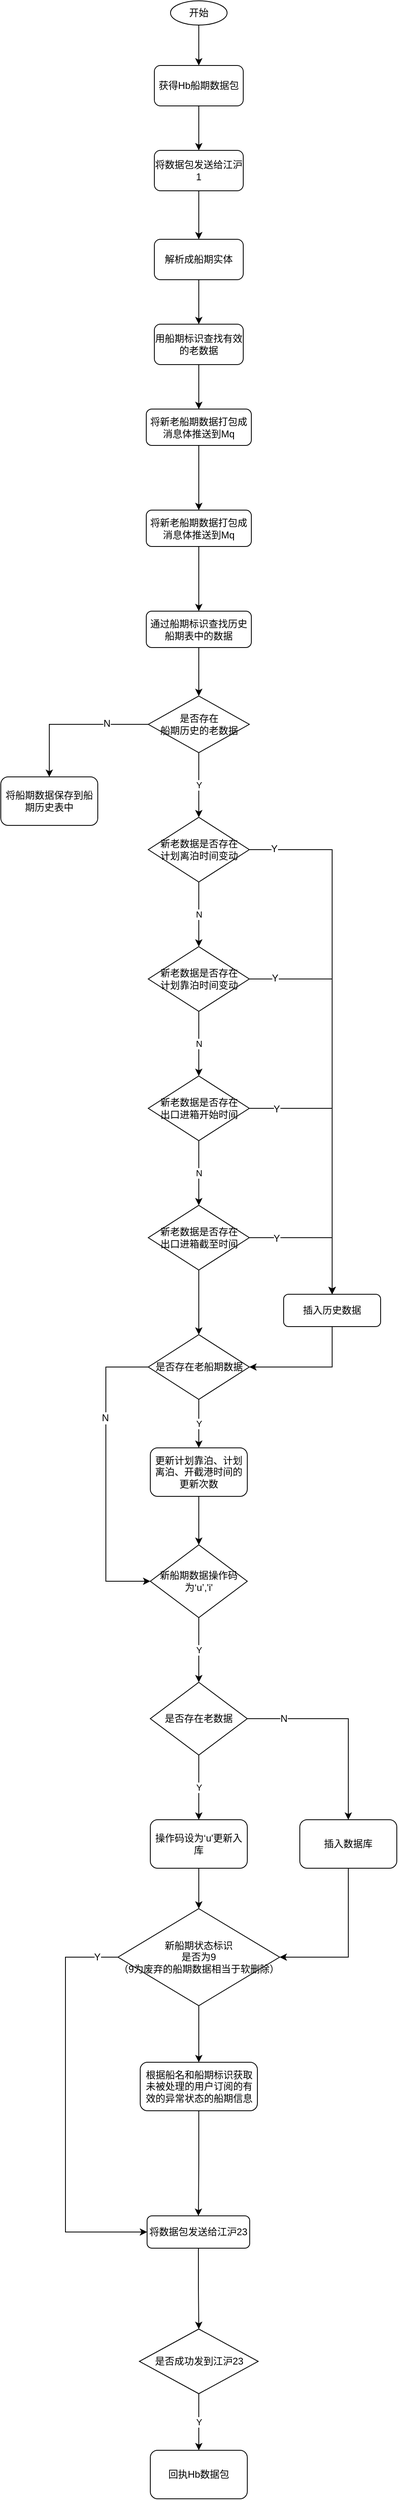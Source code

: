 <mxfile pages="1" version="11.2.5" type="github"><diagram id="e8q9r3ABHQh0W0--dDrH" name="第 1 页"><mxGraphModel dx="1422" dy="764" grid="1" gridSize="10" guides="1" tooltips="1" connect="1" arrows="1" fold="1" page="1" pageScale="1" pageWidth="827" pageHeight="1169" math="0" shadow="0"><root><mxCell id="0"/><mxCell id="1" parent="0"/><mxCell id="H57U6Lx1YcVuHgsJ3xNW-3" style="edgeStyle=orthogonalEdgeStyle;rounded=0;orthogonalLoop=1;jettySize=auto;html=1;exitX=0.5;exitY=1;exitDx=0;exitDy=0;entryX=0.5;entryY=0;entryDx=0;entryDy=0;" parent="1" source="H57U6Lx1YcVuHgsJ3xNW-1" target="H57U6Lx1YcVuHgsJ3xNW-2" edge="1"><mxGeometry relative="1" as="geometry"/></mxCell><mxCell id="H57U6Lx1YcVuHgsJ3xNW-1" value="开始" style="ellipse;whiteSpace=wrap;html=1;" parent="1" vertex="1"><mxGeometry x="400" y="20" width="70" height="30" as="geometry"/></mxCell><mxCell id="H57U6Lx1YcVuHgsJ3xNW-9" value="" style="edgeStyle=orthogonalEdgeStyle;rounded=0;orthogonalLoop=1;jettySize=auto;html=1;" parent="1" source="H57U6Lx1YcVuHgsJ3xNW-2" target="H57U6Lx1YcVuHgsJ3xNW-8" edge="1"><mxGeometry relative="1" as="geometry"/></mxCell><mxCell id="H57U6Lx1YcVuHgsJ3xNW-2" value="获得Hb船期数据包" style="rounded=1;whiteSpace=wrap;html=1;" parent="1" vertex="1"><mxGeometry x="380" y="100" width="110" height="50" as="geometry"/></mxCell><mxCell id="H57U6Lx1YcVuHgsJ3xNW-10" style="edgeStyle=orthogonalEdgeStyle;rounded=0;orthogonalLoop=1;jettySize=auto;html=1;exitX=0.5;exitY=1;exitDx=0;exitDy=0;" parent="1" source="H57U6Lx1YcVuHgsJ3xNW-8" target="H57U6Lx1YcVuHgsJ3xNW-4" edge="1"><mxGeometry relative="1" as="geometry"/></mxCell><mxCell id="H57U6Lx1YcVuHgsJ3xNW-8" value="将数据包发送给江沪1" style="rounded=1;whiteSpace=wrap;html=1;" parent="1" vertex="1"><mxGeometry x="380" y="205" width="110" height="50" as="geometry"/></mxCell><mxCell id="H57U6Lx1YcVuHgsJ3xNW-7" value="" style="edgeStyle=orthogonalEdgeStyle;rounded=0;orthogonalLoop=1;jettySize=auto;html=1;" parent="1" source="H57U6Lx1YcVuHgsJ3xNW-4" target="H57U6Lx1YcVuHgsJ3xNW-6" edge="1"><mxGeometry relative="1" as="geometry"/></mxCell><mxCell id="H57U6Lx1YcVuHgsJ3xNW-4" value="解析成船期实体" style="rounded=1;whiteSpace=wrap;html=1;" parent="1" vertex="1"><mxGeometry x="380" y="315" width="110" height="50" as="geometry"/></mxCell><mxCell id="NDcWCFhUElZA9PX_1Mek-2" value="" style="edgeStyle=orthogonalEdgeStyle;rounded=0;orthogonalLoop=1;jettySize=auto;html=1;" parent="1" source="H57U6Lx1YcVuHgsJ3xNW-6" target="NDcWCFhUElZA9PX_1Mek-1" edge="1"><mxGeometry relative="1" as="geometry"/></mxCell><mxCell id="H57U6Lx1YcVuHgsJ3xNW-6" value="用船期标识查找有效的老数据" style="rounded=1;whiteSpace=wrap;html=1;" parent="1" vertex="1"><mxGeometry x="380" y="420" width="110" height="50" as="geometry"/></mxCell><mxCell id="NDcWCFhUElZA9PX_1Mek-4" value="" style="edgeStyle=orthogonalEdgeStyle;rounded=0;orthogonalLoop=1;jettySize=auto;html=1;" parent="1" source="NDcWCFhUElZA9PX_1Mek-1" target="NDcWCFhUElZA9PX_1Mek-3" edge="1"><mxGeometry relative="1" as="geometry"/></mxCell><mxCell id="NDcWCFhUElZA9PX_1Mek-1" value="将新老船期数据打包成消息体推送到Mq" style="rounded=1;whiteSpace=wrap;html=1;" parent="1" vertex="1"><mxGeometry x="370" y="525" width="130" height="45" as="geometry"/></mxCell><mxCell id="NDcWCFhUElZA9PX_1Mek-6" value="" style="edgeStyle=orthogonalEdgeStyle;rounded=0;orthogonalLoop=1;jettySize=auto;html=1;" parent="1" source="NDcWCFhUElZA9PX_1Mek-3" target="NDcWCFhUElZA9PX_1Mek-5" edge="1"><mxGeometry relative="1" as="geometry"/></mxCell><mxCell id="NDcWCFhUElZA9PX_1Mek-3" value="将新老船期数据打包成消息体推送到Mq" style="rounded=1;whiteSpace=wrap;html=1;" parent="1" vertex="1"><mxGeometry x="370" y="650" width="130" height="45" as="geometry"/></mxCell><mxCell id="NDcWCFhUElZA9PX_1Mek-8" style="edgeStyle=orthogonalEdgeStyle;rounded=0;orthogonalLoop=1;jettySize=auto;html=1;exitX=0.5;exitY=1;exitDx=0;exitDy=0;entryX=0.5;entryY=0;entryDx=0;entryDy=0;" parent="1" source="NDcWCFhUElZA9PX_1Mek-5" target="NDcWCFhUElZA9PX_1Mek-7" edge="1"><mxGeometry relative="1" as="geometry"/></mxCell><mxCell id="NDcWCFhUElZA9PX_1Mek-5" value="通过船期标识查找历史船期表中的数据" style="rounded=1;whiteSpace=wrap;html=1;" parent="1" vertex="1"><mxGeometry x="370" y="775" width="130" height="45" as="geometry"/></mxCell><mxCell id="NDcWCFhUElZA9PX_1Mek-10" style="edgeStyle=orthogonalEdgeStyle;rounded=0;orthogonalLoop=1;jettySize=auto;html=1;exitX=0;exitY=0.5;exitDx=0;exitDy=0;entryX=0.5;entryY=0;entryDx=0;entryDy=0;" parent="1" source="NDcWCFhUElZA9PX_1Mek-7" target="NDcWCFhUElZA9PX_1Mek-9" edge="1"><mxGeometry relative="1" as="geometry"/></mxCell><mxCell id="NDcWCFhUElZA9PX_1Mek-11" value="N" style="text;html=1;resizable=0;points=[];align=center;verticalAlign=middle;labelBackgroundColor=#ffffff;" parent="NDcWCFhUElZA9PX_1Mek-10" vertex="1" connectable="0"><mxGeometry x="-0.447" y="-1" relative="1" as="geometry"><mxPoint as="offset"/></mxGeometry></mxCell><mxCell id="NDcWCFhUElZA9PX_1Mek-16" value="Y" style="edgeStyle=orthogonalEdgeStyle;rounded=0;orthogonalLoop=1;jettySize=auto;html=1;" parent="1" source="NDcWCFhUElZA9PX_1Mek-7" target="NDcWCFhUElZA9PX_1Mek-15" edge="1"><mxGeometry relative="1" as="geometry"/></mxCell><mxCell id="NDcWCFhUElZA9PX_1Mek-7" value="是否存在&lt;br&gt;船期历史的老数据" style="rhombus;whiteSpace=wrap;html=1;" parent="1" vertex="1"><mxGeometry x="372.5" y="880" width="125" height="70" as="geometry"/></mxCell><mxCell id="NDcWCFhUElZA9PX_1Mek-18" value="N" style="edgeStyle=orthogonalEdgeStyle;rounded=0;orthogonalLoop=1;jettySize=auto;html=1;" parent="1" source="NDcWCFhUElZA9PX_1Mek-15" target="NDcWCFhUElZA9PX_1Mek-17" edge="1"><mxGeometry relative="1" as="geometry"/></mxCell><mxCell id="NDcWCFhUElZA9PX_1Mek-28" style="edgeStyle=orthogonalEdgeStyle;rounded=0;orthogonalLoop=1;jettySize=auto;html=1;exitX=1;exitY=0.5;exitDx=0;exitDy=0;" parent="1" source="NDcWCFhUElZA9PX_1Mek-15" target="NDcWCFhUElZA9PX_1Mek-23" edge="1"><mxGeometry relative="1" as="geometry"/></mxCell><mxCell id="NDcWCFhUElZA9PX_1Mek-29" value="Y" style="text;html=1;resizable=0;points=[];align=center;verticalAlign=middle;labelBackgroundColor=#ffffff;" parent="NDcWCFhUElZA9PX_1Mek-28" vertex="1" connectable="0"><mxGeometry x="-0.908" y="1" relative="1" as="geometry"><mxPoint as="offset"/></mxGeometry></mxCell><mxCell id="NDcWCFhUElZA9PX_1Mek-15" value="新老数据是否存在&lt;br&gt;计划离泊时间变动" style="rhombus;whiteSpace=wrap;html=1;" parent="1" vertex="1"><mxGeometry x="372.5" y="1030" width="125" height="80" as="geometry"/></mxCell><mxCell id="NDcWCFhUElZA9PX_1Mek-20" value="N" style="edgeStyle=orthogonalEdgeStyle;rounded=0;orthogonalLoop=1;jettySize=auto;html=1;" parent="1" source="NDcWCFhUElZA9PX_1Mek-17" target="NDcWCFhUElZA9PX_1Mek-19" edge="1"><mxGeometry relative="1" as="geometry"/></mxCell><mxCell id="NDcWCFhUElZA9PX_1Mek-27" style="edgeStyle=orthogonalEdgeStyle;rounded=0;orthogonalLoop=1;jettySize=auto;html=1;exitX=1;exitY=0.5;exitDx=0;exitDy=0;" parent="1" source="NDcWCFhUElZA9PX_1Mek-17" target="NDcWCFhUElZA9PX_1Mek-23" edge="1"><mxGeometry relative="1" as="geometry"/></mxCell><mxCell id="NDcWCFhUElZA9PX_1Mek-30" value="Y" style="text;html=1;resizable=0;points=[];align=center;verticalAlign=middle;labelBackgroundColor=#ffffff;" parent="NDcWCFhUElZA9PX_1Mek-27" vertex="1" connectable="0"><mxGeometry x="-0.874" y="1" relative="1" as="geometry"><mxPoint as="offset"/></mxGeometry></mxCell><mxCell id="NDcWCFhUElZA9PX_1Mek-17" value="新老数据是否存在&lt;br&gt;计划靠泊时间变动" style="rhombus;whiteSpace=wrap;html=1;" parent="1" vertex="1"><mxGeometry x="372.5" y="1190" width="125" height="80" as="geometry"/></mxCell><mxCell id="NDcWCFhUElZA9PX_1Mek-22" value="N" style="edgeStyle=orthogonalEdgeStyle;rounded=0;orthogonalLoop=1;jettySize=auto;html=1;" parent="1" source="NDcWCFhUElZA9PX_1Mek-19" target="NDcWCFhUElZA9PX_1Mek-21" edge="1"><mxGeometry relative="1" as="geometry"/></mxCell><mxCell id="NDcWCFhUElZA9PX_1Mek-26" style="edgeStyle=orthogonalEdgeStyle;rounded=0;orthogonalLoop=1;jettySize=auto;html=1;exitX=1;exitY=0.5;exitDx=0;exitDy=0;" parent="1" source="NDcWCFhUElZA9PX_1Mek-19" target="NDcWCFhUElZA9PX_1Mek-23" edge="1"><mxGeometry relative="1" as="geometry"/></mxCell><mxCell id="NDcWCFhUElZA9PX_1Mek-31" value="Y" style="text;html=1;resizable=0;points=[];align=center;verticalAlign=middle;labelBackgroundColor=#ffffff;" parent="NDcWCFhUElZA9PX_1Mek-26" vertex="1" connectable="0"><mxGeometry x="-0.801" y="-1" relative="1" as="geometry"><mxPoint as="offset"/></mxGeometry></mxCell><mxCell id="NDcWCFhUElZA9PX_1Mek-19" value="新老数据是否存在&lt;br&gt;出口进箱开始时间" style="rhombus;whiteSpace=wrap;html=1;" parent="1" vertex="1"><mxGeometry x="372.5" y="1350" width="125" height="80" as="geometry"/></mxCell><mxCell id="NDcWCFhUElZA9PX_1Mek-24" style="edgeStyle=orthogonalEdgeStyle;rounded=0;orthogonalLoop=1;jettySize=auto;html=1;exitX=1;exitY=0.5;exitDx=0;exitDy=0;entryX=0.5;entryY=0;entryDx=0;entryDy=0;" parent="1" source="NDcWCFhUElZA9PX_1Mek-21" target="NDcWCFhUElZA9PX_1Mek-23" edge="1"><mxGeometry relative="1" as="geometry"/></mxCell><mxCell id="NDcWCFhUElZA9PX_1Mek-25" value="Y" style="text;html=1;resizable=0;points=[];align=center;verticalAlign=middle;labelBackgroundColor=#ffffff;" parent="NDcWCFhUElZA9PX_1Mek-24" vertex="1" connectable="0"><mxGeometry x="-0.616" y="-1" relative="1" as="geometry"><mxPoint as="offset"/></mxGeometry></mxCell><mxCell id="NDcWCFhUElZA9PX_1Mek-33" value="" style="edgeStyle=orthogonalEdgeStyle;rounded=0;orthogonalLoop=1;jettySize=auto;html=1;" parent="1" source="NDcWCFhUElZA9PX_1Mek-21" target="NDcWCFhUElZA9PX_1Mek-32" edge="1"><mxGeometry relative="1" as="geometry"/></mxCell><mxCell id="NDcWCFhUElZA9PX_1Mek-21" value="新老数据是否存在&lt;br&gt;出口进箱截至时间" style="rhombus;whiteSpace=wrap;html=1;" parent="1" vertex="1"><mxGeometry x="372.5" y="1510" width="125" height="80" as="geometry"/></mxCell><mxCell id="NDcWCFhUElZA9PX_1Mek-36" value="Y" style="edgeStyle=orthogonalEdgeStyle;rounded=0;orthogonalLoop=1;jettySize=auto;html=1;exitX=0.5;exitY=1;exitDx=0;exitDy=0;entryX=0.5;entryY=0;entryDx=0;entryDy=0;" parent="1" source="NDcWCFhUElZA9PX_1Mek-32" target="NDcWCFhUElZA9PX_1Mek-35" edge="1"><mxGeometry relative="1" as="geometry"/></mxCell><mxCell id="NDcWCFhUElZA9PX_1Mek-39" style="edgeStyle=orthogonalEdgeStyle;rounded=0;orthogonalLoop=1;jettySize=auto;html=1;exitX=0;exitY=0.5;exitDx=0;exitDy=0;entryX=0;entryY=0.5;entryDx=0;entryDy=0;" parent="1" source="NDcWCFhUElZA9PX_1Mek-32" target="NDcWCFhUElZA9PX_1Mek-37" edge="1"><mxGeometry relative="1" as="geometry"><Array as="points"><mxPoint x="320" y="1710"/><mxPoint x="320" y="1975"/></Array></mxGeometry></mxCell><mxCell id="NDcWCFhUElZA9PX_1Mek-40" value="N" style="text;html=1;resizable=0;points=[];align=center;verticalAlign=middle;labelBackgroundColor=#ffffff;" parent="NDcWCFhUElZA9PX_1Mek-39" vertex="1" connectable="0"><mxGeometry x="-0.383" y="-1" relative="1" as="geometry"><mxPoint as="offset"/></mxGeometry></mxCell><mxCell id="NDcWCFhUElZA9PX_1Mek-32" value="是否存在老船期数据" style="rhombus;whiteSpace=wrap;html=1;" parent="1" vertex="1"><mxGeometry x="372.5" y="1670" width="125" height="80" as="geometry"/></mxCell><mxCell id="NDcWCFhUElZA9PX_1Mek-9" value="将船期数据保存到船期历史表中" style="rounded=1;whiteSpace=wrap;html=1;" parent="1" vertex="1"><mxGeometry x="190" y="980" width="120" height="60" as="geometry"/></mxCell><mxCell id="NDcWCFhUElZA9PX_1Mek-34" style="edgeStyle=orthogonalEdgeStyle;rounded=0;orthogonalLoop=1;jettySize=auto;html=1;exitX=0.5;exitY=1;exitDx=0;exitDy=0;entryX=1;entryY=0.5;entryDx=0;entryDy=0;" parent="1" source="NDcWCFhUElZA9PX_1Mek-23" target="NDcWCFhUElZA9PX_1Mek-32" edge="1"><mxGeometry relative="1" as="geometry"/></mxCell><mxCell id="NDcWCFhUElZA9PX_1Mek-23" value="插入历史数据" style="rounded=1;whiteSpace=wrap;html=1;" parent="1" vertex="1"><mxGeometry x="540" y="1620" width="120" height="40" as="geometry"/></mxCell><mxCell id="NDcWCFhUElZA9PX_1Mek-38" style="edgeStyle=orthogonalEdgeStyle;rounded=0;orthogonalLoop=1;jettySize=auto;html=1;exitX=0.5;exitY=1;exitDx=0;exitDy=0;entryX=0.5;entryY=0;entryDx=0;entryDy=0;" parent="1" source="NDcWCFhUElZA9PX_1Mek-35" target="NDcWCFhUElZA9PX_1Mek-37" edge="1"><mxGeometry relative="1" as="geometry"/></mxCell><mxCell id="NDcWCFhUElZA9PX_1Mek-35" value="更新计划靠泊、计划离泊、开截港时间的更新次数" style="rounded=1;whiteSpace=wrap;html=1;" parent="1" vertex="1"><mxGeometry x="375" y="1810" width="120" height="60" as="geometry"/></mxCell><mxCell id="NDcWCFhUElZA9PX_1Mek-43" value="Y" style="edgeStyle=orthogonalEdgeStyle;rounded=0;orthogonalLoop=1;jettySize=auto;html=1;" parent="1" source="NDcWCFhUElZA9PX_1Mek-37" target="NDcWCFhUElZA9PX_1Mek-42" edge="1"><mxGeometry relative="1" as="geometry"/></mxCell><mxCell id="NDcWCFhUElZA9PX_1Mek-37" value="新船期数据操作码为‘u’,'i'" style="rhombus;whiteSpace=wrap;html=1;" parent="1" vertex="1"><mxGeometry x="375" y="1930" width="120" height="90" as="geometry"/></mxCell><mxCell id="NDcWCFhUElZA9PX_1Mek-44" value="Y" style="edgeStyle=orthogonalEdgeStyle;rounded=0;orthogonalLoop=1;jettySize=auto;html=1;exitX=0.5;exitY=1;exitDx=0;exitDy=0;entryX=0.5;entryY=0;entryDx=0;entryDy=0;" parent="1" source="NDcWCFhUElZA9PX_1Mek-42" target="NDcWCFhUElZA9PX_1Mek-41" edge="1"><mxGeometry relative="1" as="geometry"/></mxCell><mxCell id="NDcWCFhUElZA9PX_1Mek-46" style="edgeStyle=orthogonalEdgeStyle;rounded=0;orthogonalLoop=1;jettySize=auto;html=1;exitX=1;exitY=0.5;exitDx=0;exitDy=0;entryX=0.5;entryY=0;entryDx=0;entryDy=0;" parent="1" source="NDcWCFhUElZA9PX_1Mek-42" target="NDcWCFhUElZA9PX_1Mek-45" edge="1"><mxGeometry relative="1" as="geometry"/></mxCell><mxCell id="NDcWCFhUElZA9PX_1Mek-47" value="N" style="text;html=1;resizable=0;points=[];align=center;verticalAlign=middle;labelBackgroundColor=#ffffff;" parent="NDcWCFhUElZA9PX_1Mek-46" vertex="1" connectable="0"><mxGeometry x="-0.64" relative="1" as="geometry"><mxPoint as="offset"/></mxGeometry></mxCell><mxCell id="NDcWCFhUElZA9PX_1Mek-42" value="是否存在老数据" style="rhombus;whiteSpace=wrap;html=1;" parent="1" vertex="1"><mxGeometry x="375" y="2100" width="120" height="90" as="geometry"/></mxCell><mxCell id="NDcWCFhUElZA9PX_1Mek-51" style="edgeStyle=orthogonalEdgeStyle;rounded=0;orthogonalLoop=1;jettySize=auto;html=1;exitX=0.5;exitY=1;exitDx=0;exitDy=0;entryX=0.5;entryY=0;entryDx=0;entryDy=0;" parent="1" source="NDcWCFhUElZA9PX_1Mek-41" target="NDcWCFhUElZA9PX_1Mek-48" edge="1"><mxGeometry relative="1" as="geometry"/></mxCell><mxCell id="NDcWCFhUElZA9PX_1Mek-41" value="操作码设为‘u'更新入库" style="rounded=1;whiteSpace=wrap;html=1;" parent="1" vertex="1"><mxGeometry x="375" y="2270" width="120" height="60" as="geometry"/></mxCell><mxCell id="NDcWCFhUElZA9PX_1Mek-52" style="edgeStyle=orthogonalEdgeStyle;rounded=0;orthogonalLoop=1;jettySize=auto;html=1;exitX=0.5;exitY=1;exitDx=0;exitDy=0;entryX=1;entryY=0.5;entryDx=0;entryDy=0;" parent="1" source="NDcWCFhUElZA9PX_1Mek-45" target="NDcWCFhUElZA9PX_1Mek-48" edge="1"><mxGeometry relative="1" as="geometry"/></mxCell><mxCell id="NDcWCFhUElZA9PX_1Mek-45" value="插入数据库" style="rounded=1;whiteSpace=wrap;html=1;" parent="1" vertex="1"><mxGeometry x="560" y="2270" width="120" height="60" as="geometry"/></mxCell><mxCell id="NDcWCFhUElZA9PX_1Mek-54" style="edgeStyle=orthogonalEdgeStyle;rounded=0;orthogonalLoop=1;jettySize=auto;html=1;exitX=0;exitY=0.5;exitDx=0;exitDy=0;entryX=0;entryY=0.5;entryDx=0;entryDy=0;" parent="1" source="NDcWCFhUElZA9PX_1Mek-48" target="NDcWCFhUElZA9PX_1Mek-53" edge="1"><mxGeometry relative="1" as="geometry"><Array as="points"><mxPoint x="270" y="2440"/><mxPoint x="270" y="2780"/></Array></mxGeometry></mxCell><mxCell id="NDcWCFhUElZA9PX_1Mek-55" value="Y" style="text;html=1;resizable=0;points=[];align=center;verticalAlign=middle;labelBackgroundColor=#ffffff;" parent="NDcWCFhUElZA9PX_1Mek-54" vertex="1" connectable="0"><mxGeometry x="-0.897" relative="1" as="geometry"><mxPoint as="offset"/></mxGeometry></mxCell><mxCell id="NDcWCFhUElZA9PX_1Mek-57" style="edgeStyle=orthogonalEdgeStyle;rounded=0;orthogonalLoop=1;jettySize=auto;html=1;exitX=0.5;exitY=1;exitDx=0;exitDy=0;entryX=0.5;entryY=0;entryDx=0;entryDy=0;" parent="1" source="NDcWCFhUElZA9PX_1Mek-48" target="NDcWCFhUElZA9PX_1Mek-56" edge="1"><mxGeometry relative="1" as="geometry"/></mxCell><mxCell id="NDcWCFhUElZA9PX_1Mek-48" value="新船期状态标识&lt;br&gt;是否为9&lt;br&gt;（9为废弃的船期数据相当于软删除）" style="rhombus;whiteSpace=wrap;html=1;" parent="1" vertex="1"><mxGeometry x="335" y="2380" width="200" height="120" as="geometry"/></mxCell><mxCell id="NDcWCFhUElZA9PX_1Mek-60" style="edgeStyle=orthogonalEdgeStyle;rounded=0;orthogonalLoop=1;jettySize=auto;html=1;exitX=0.5;exitY=1;exitDx=0;exitDy=0;entryX=0.5;entryY=0;entryDx=0;entryDy=0;" parent="1" source="NDcWCFhUElZA9PX_1Mek-53" target="NDcWCFhUElZA9PX_1Mek-59" edge="1"><mxGeometry relative="1" as="geometry"/></mxCell><mxCell id="NDcWCFhUElZA9PX_1Mek-53" value="将数据包发送给江沪23" style="rounded=1;whiteSpace=wrap;html=1;" parent="1" vertex="1"><mxGeometry x="371" y="2760" width="127" height="40" as="geometry"/></mxCell><mxCell id="NDcWCFhUElZA9PX_1Mek-58" style="edgeStyle=orthogonalEdgeStyle;rounded=0;orthogonalLoop=1;jettySize=auto;html=1;exitX=0.5;exitY=1;exitDx=0;exitDy=0;entryX=0.5;entryY=0;entryDx=0;entryDy=0;" parent="1" source="NDcWCFhUElZA9PX_1Mek-56" target="NDcWCFhUElZA9PX_1Mek-53" edge="1"><mxGeometry relative="1" as="geometry"/></mxCell><mxCell id="NDcWCFhUElZA9PX_1Mek-56" value="根据船名和船期标识获取未被处理的用户订阅的有效的异常状态的船期信息" style="rounded=1;whiteSpace=wrap;html=1;" parent="1" vertex="1"><mxGeometry x="362.5" y="2570" width="145" height="60" as="geometry"/></mxCell><mxCell id="NDcWCFhUElZA9PX_1Mek-64" value="Y" style="edgeStyle=orthogonalEdgeStyle;rounded=0;orthogonalLoop=1;jettySize=auto;html=1;exitX=0.5;exitY=1;exitDx=0;exitDy=0;entryX=0.5;entryY=0;entryDx=0;entryDy=0;" parent="1" source="NDcWCFhUElZA9PX_1Mek-59" target="NDcWCFhUElZA9PX_1Mek-63" edge="1"><mxGeometry relative="1" as="geometry"/></mxCell><mxCell id="NDcWCFhUElZA9PX_1Mek-59" value="是否成功发到江沪23" style="rhombus;whiteSpace=wrap;html=1;" parent="1" vertex="1"><mxGeometry x="361.5" y="2900" width="147" height="80" as="geometry"/></mxCell><mxCell id="NDcWCFhUElZA9PX_1Mek-63" value="回执Hb数据包" style="rounded=1;whiteSpace=wrap;html=1;" parent="1" vertex="1"><mxGeometry x="375" y="3050" width="120" height="60" as="geometry"/></mxCell></root></mxGraphModel></diagram></mxfile>